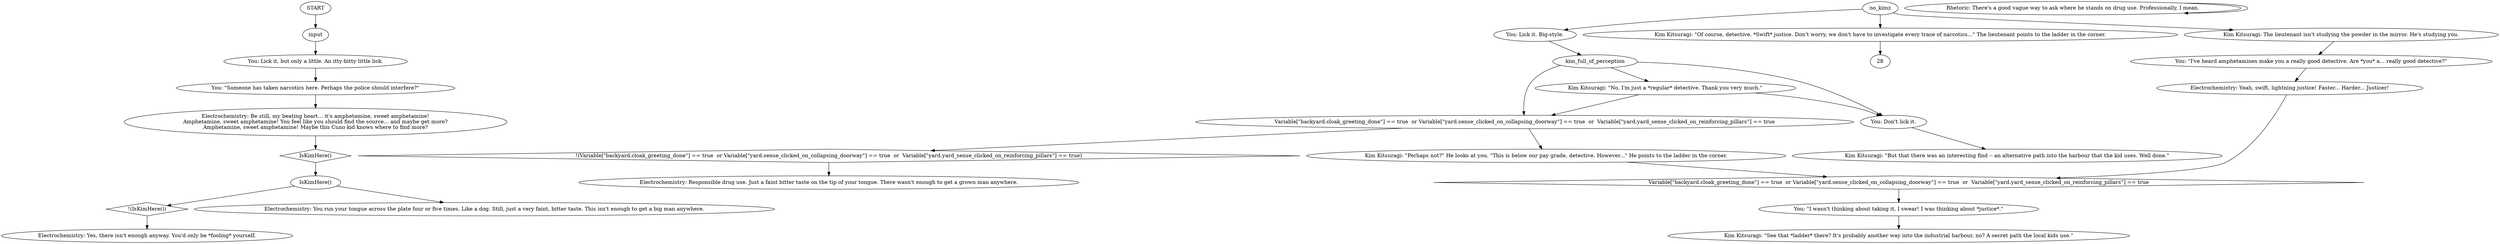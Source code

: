 # SHACK ORB / elchem with kim
# Discussing the speed with Kim.
# ==================================================
digraph G {
	  0 [label="START"];
	  1 [label="input"];
	  2 [label="You: Lick it. Big-style."];
	  3 [label="no_kimz"];
	  4 [label="Electrochemistry: Yes, there isn't enough anyway. You'd only be *fooling* yourself."];
	  5 [label="Kim Kitsuragi: \"But that there was an interesting find -- an alternative path into the harbour that the kid uses. Well done.\""];
	  6 [label="You: \"I wasn't thinking about taking it, I swear! I was thinking about *justice*.\""];
	  7 [label="Variable[\"backyard.cloak_greeting_done\"] == true  or Variable[\"yard.sense_clicked_on_collapsing_doorway\"] == true  or  Variable[\"yard.yard_sense_clicked_on_reinforcing_pillars\"] == true"];
	  8 [label="Variable[\"backyard.cloak_greeting_done\"] == true  or Variable[\"yard.sense_clicked_on_collapsing_doorway\"] == true  or  Variable[\"yard.yard_sense_clicked_on_reinforcing_pillars\"] == true", shape=diamond];
	  9 [label="!(Variable[\"backyard.cloak_greeting_done\"] == true  or Variable[\"yard.sense_clicked_on_collapsing_doorway\"] == true  or  Variable[\"yard.yard_sense_clicked_on_reinforcing_pillars\"] == true)", shape=diamond];
	  10 [label="Kim Kitsuragi: \"Perhaps not?\" He looks at you. \"This is below our pay grade, detective. However...\" He points to the ladder in the corner."];
	  11 [label="Electrochemistry: Be still, my beating heart... it's amphetamine, sweet amphetamine!\nAmphetamine, sweet amphetamine! You feel like you should find the source... and maybe get more?\nAmphetamine, sweet amphetamine! Maybe this Cuno kid knows where to find more?"];
	  12 [label="You: Lick it, but only a little. An itty-bitty little lick."];
	  13 [label="Kim Kitsuragi: \"Of course, detective. *Swift* justice. Don't worry, we don't have to investigate every trace of narcotics...\" The lieutenant points to the ladder in the corner."];
	  14 [label="Kim Kitsuragi: \"See that *ladder* there? It's probably another way into the industrial harbour, no? A secret path the local kids use.\""];
	  15 [label="Electrochemistry: Responsible drug use. Just a faint bitter taste on the tip of your tongue. There wasn't enough to get a grown man anywhere."];
	  16 [label="You: \"Someone has taken narcotics here. Perhaps the police should interfere?\""];
	  17 [label="You: Don't lick it."];
	  18 [label="Kim Kitsuragi: The lieutenant isn't studying the powder in the mirror. He's studying you."];
	  19 [label="IsKimHere()"];
	  20 [label="IsKimHere()", shape=diamond];
	  21 [label="!(IsKimHere())", shape=diamond];
	  22 [label="Electrochemistry: You run your tongue across the plate four or five times. Like a dog. Still, just a very faint, bitter taste. This isn't enough to get a big man anywhere."];
	  23 [label="kim_full_of_perception"];
	  24 [label="Rhetoric: There's a good vague way to ask where he stands on drug use. Professionally, I mean."];
	  25 [label="You: \"I've heard amphetamines make you a really good detective. Are *you* a... really good detective?\""];
	  26 [label="Kim Kitsuragi: \"No, I'm just a *regular* detective. Thank you very much.\""];
	  27 [label="Electrochemistry: Yeah, swift, lightning justice! Faster... Harder... Justicer!"];
	  0 -> 1
	  1 -> 12
	  2 -> 23
	  3 -> 2
	  3 -> 18
	  3 -> 13
	  6 -> 14
	  7 -> 9
	  7 -> 10
	  8 -> 6
	  9 -> 15
	  10 -> 8
	  11 -> 20
	  12 -> 16
	  13 -> 28
	  16 -> 11
	  17 -> 5
	  18 -> 25
	  19 -> 21
	  19 -> 22
	  20 -> 19
	  21 -> 4
	  23 -> 17
	  23 -> 26
	  23 -> 7
	  24 -> 24
	  25 -> 27
	  26 -> 17
	  26 -> 7
	  27 -> 8
}

